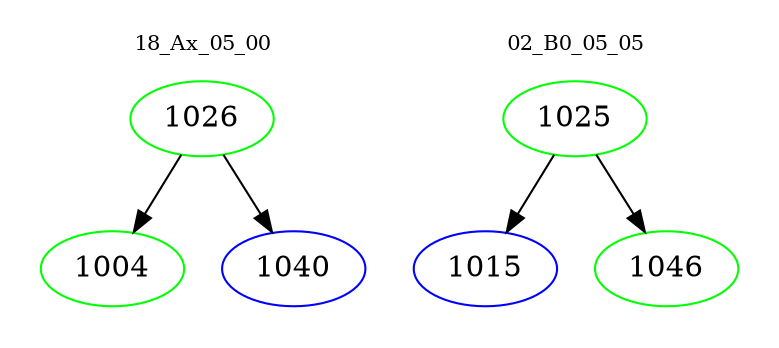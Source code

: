 digraph{
subgraph cluster_0 {
color = white
label = "18_Ax_05_00";
fontsize=10;
T0_1026 [label="1026", color="green"]
T0_1026 -> T0_1004 [color="black"]
T0_1004 [label="1004", color="green"]
T0_1026 -> T0_1040 [color="black"]
T0_1040 [label="1040", color="blue"]
}
subgraph cluster_1 {
color = white
label = "02_B0_05_05";
fontsize=10;
T1_1025 [label="1025", color="green"]
T1_1025 -> T1_1015 [color="black"]
T1_1015 [label="1015", color="blue"]
T1_1025 -> T1_1046 [color="black"]
T1_1046 [label="1046", color="green"]
}
}
